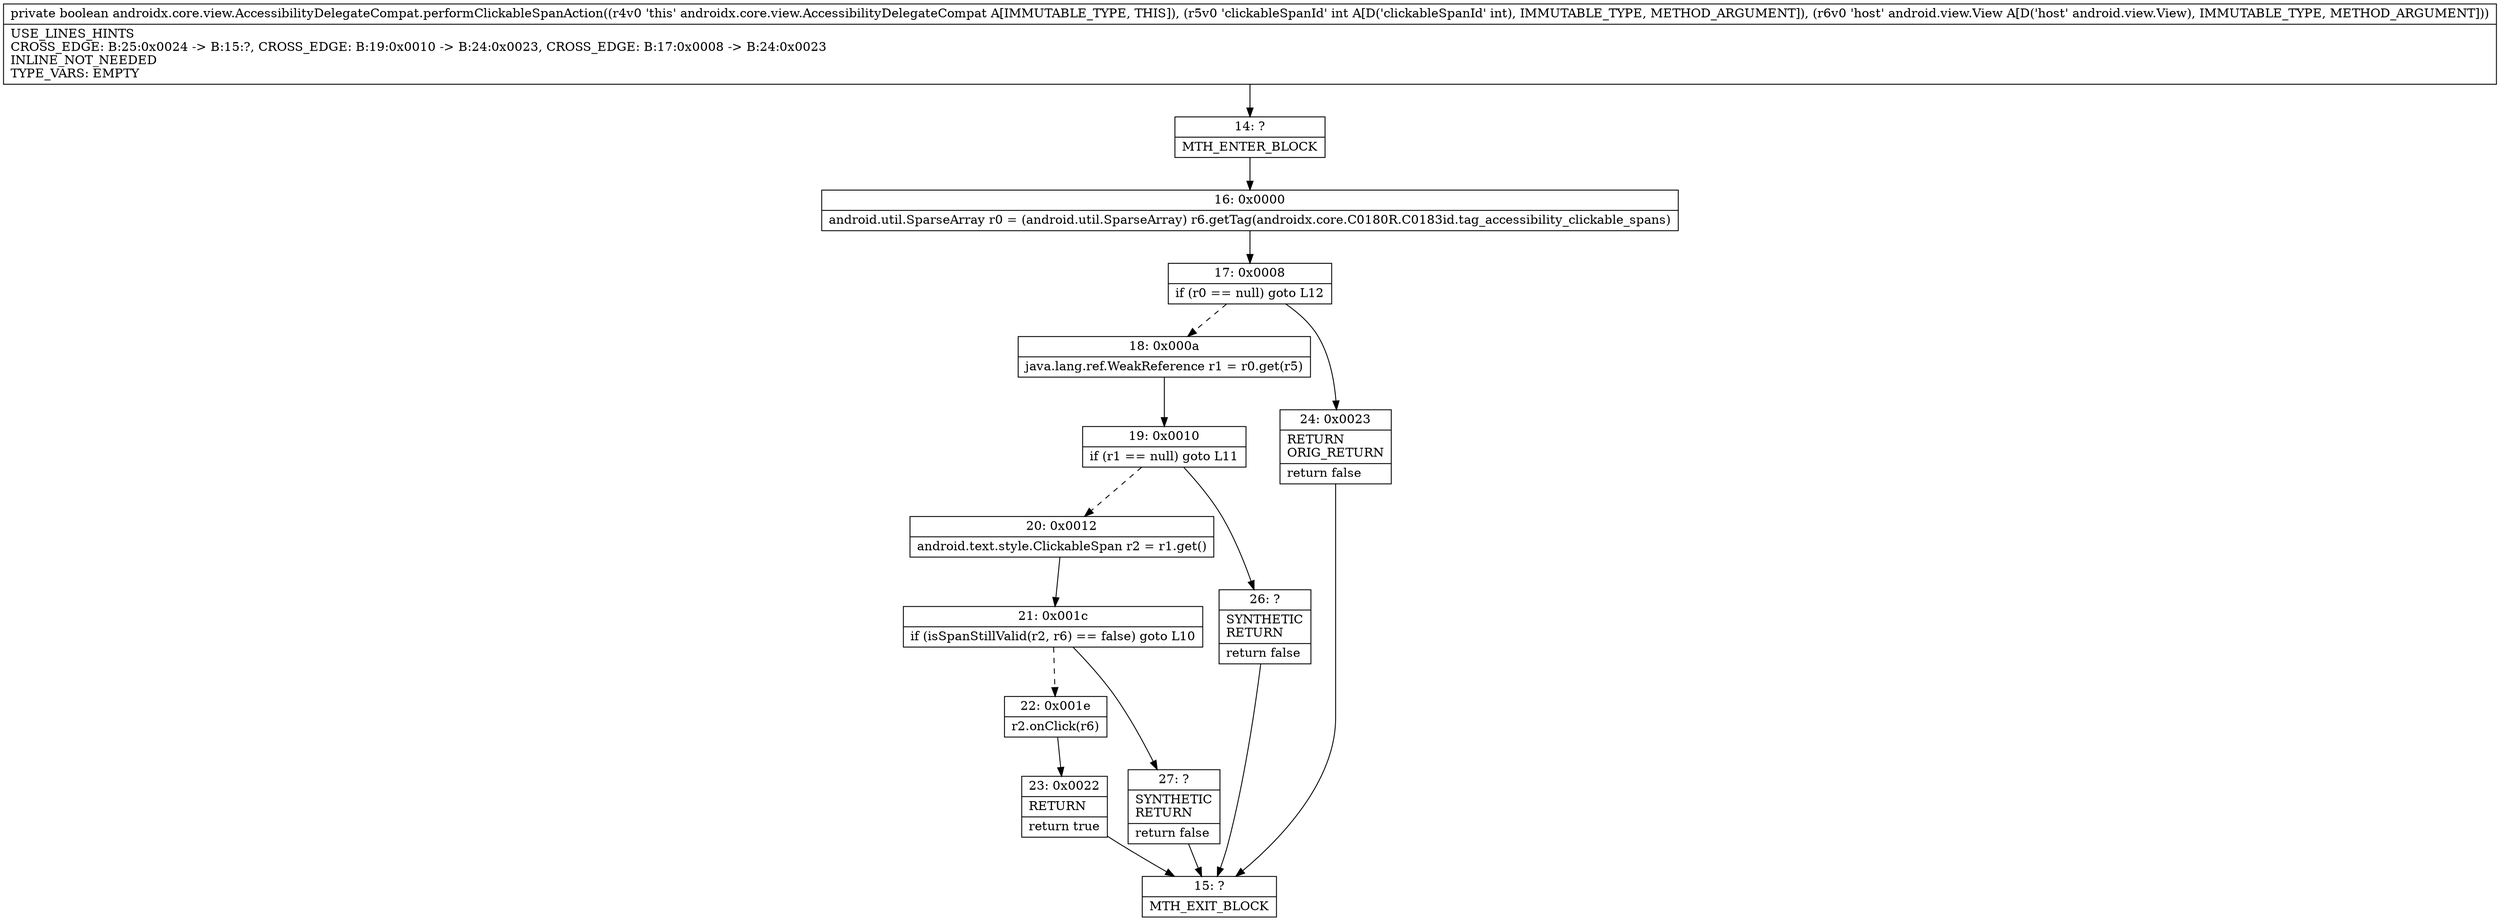 digraph "CFG forandroidx.core.view.AccessibilityDelegateCompat.performClickableSpanAction(ILandroid\/view\/View;)Z" {
Node_14 [shape=record,label="{14\:\ ?|MTH_ENTER_BLOCK\l}"];
Node_16 [shape=record,label="{16\:\ 0x0000|android.util.SparseArray r0 = (android.util.SparseArray) r6.getTag(androidx.core.C0180R.C0183id.tag_accessibility_clickable_spans)\l}"];
Node_17 [shape=record,label="{17\:\ 0x0008|if (r0 == null) goto L12\l}"];
Node_18 [shape=record,label="{18\:\ 0x000a|java.lang.ref.WeakReference r1 = r0.get(r5)\l}"];
Node_19 [shape=record,label="{19\:\ 0x0010|if (r1 == null) goto L11\l}"];
Node_20 [shape=record,label="{20\:\ 0x0012|android.text.style.ClickableSpan r2 = r1.get()\l}"];
Node_21 [shape=record,label="{21\:\ 0x001c|if (isSpanStillValid(r2, r6) == false) goto L10\l}"];
Node_22 [shape=record,label="{22\:\ 0x001e|r2.onClick(r6)\l}"];
Node_23 [shape=record,label="{23\:\ 0x0022|RETURN\l|return true\l}"];
Node_15 [shape=record,label="{15\:\ ?|MTH_EXIT_BLOCK\l}"];
Node_27 [shape=record,label="{27\:\ ?|SYNTHETIC\lRETURN\l|return false\l}"];
Node_26 [shape=record,label="{26\:\ ?|SYNTHETIC\lRETURN\l|return false\l}"];
Node_24 [shape=record,label="{24\:\ 0x0023|RETURN\lORIG_RETURN\l|return false\l}"];
MethodNode[shape=record,label="{private boolean androidx.core.view.AccessibilityDelegateCompat.performClickableSpanAction((r4v0 'this' androidx.core.view.AccessibilityDelegateCompat A[IMMUTABLE_TYPE, THIS]), (r5v0 'clickableSpanId' int A[D('clickableSpanId' int), IMMUTABLE_TYPE, METHOD_ARGUMENT]), (r6v0 'host' android.view.View A[D('host' android.view.View), IMMUTABLE_TYPE, METHOD_ARGUMENT]))  | USE_LINES_HINTS\lCROSS_EDGE: B:25:0x0024 \-\> B:15:?, CROSS_EDGE: B:19:0x0010 \-\> B:24:0x0023, CROSS_EDGE: B:17:0x0008 \-\> B:24:0x0023\lINLINE_NOT_NEEDED\lTYPE_VARS: EMPTY\l}"];
MethodNode -> Node_14;Node_14 -> Node_16;
Node_16 -> Node_17;
Node_17 -> Node_18[style=dashed];
Node_17 -> Node_24;
Node_18 -> Node_19;
Node_19 -> Node_20[style=dashed];
Node_19 -> Node_26;
Node_20 -> Node_21;
Node_21 -> Node_22[style=dashed];
Node_21 -> Node_27;
Node_22 -> Node_23;
Node_23 -> Node_15;
Node_27 -> Node_15;
Node_26 -> Node_15;
Node_24 -> Node_15;
}

